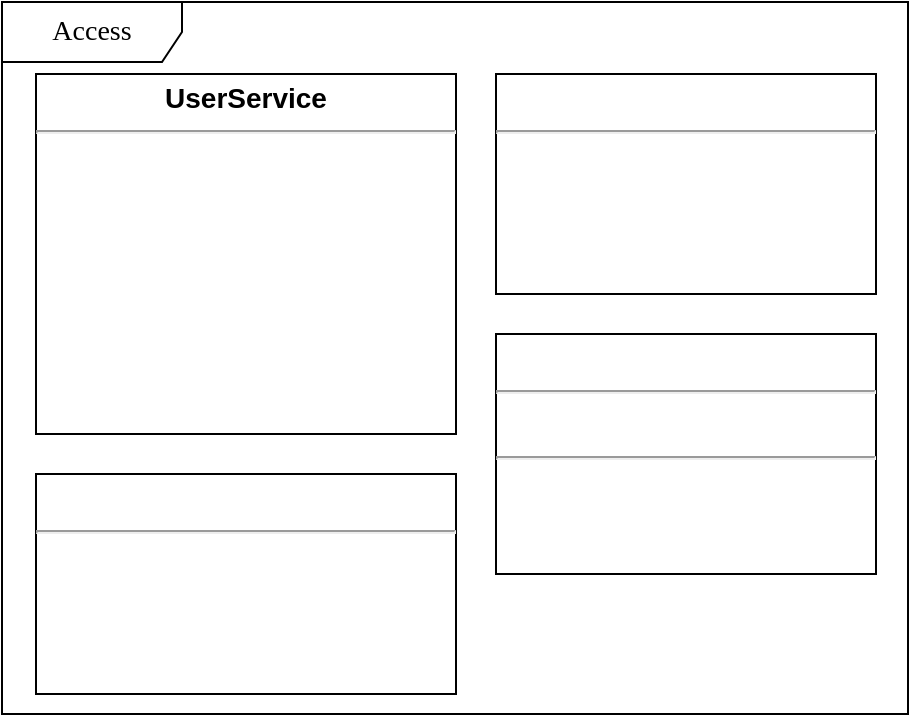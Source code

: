 <mxfile version="10.6.0" type="github"><diagram id="SkD5s17jmoaz0SgUAskm" name="第 1 页"><mxGraphModel dx="1007" dy="628" grid="1" gridSize="10" guides="1" tooltips="1" connect="1" arrows="1" fold="1" page="1" pageScale="1" pageWidth="850" pageHeight="1100" math="0" shadow="0"><root><mxCell id="0"/><mxCell id="1" parent="0"/><mxCell id="frGfKyTefLl28kIpb4xX-1" value="Access" style="shape=umlFrame;whiteSpace=wrap;html=1;rounded=0;shadow=0;comic=0;labelBackgroundColor=none;strokeColor=#000000;strokeWidth=1;fillColor=#ffffff;fontFamily=Verdana;fontSize=14;fontColor=#000000;align=center;width=90;height=30;" vertex="1" parent="1"><mxGeometry x="43" y="54" width="453" height="356" as="geometry"/></mxCell><mxCell id="frGfKyTefLl28kIpb4xX-3" value="&lt;p style=&quot;margin: 4px 0px 0px ; text-align: center ; font-size: 14px&quot;&gt;&lt;b&gt;UserService&lt;/b&gt;&lt;/p&gt;&lt;hr style=&quot;font-size: 14px&quot;&gt;&lt;p style=&quot;margin: 0px 0px 0px 4px ; font-size: 14px&quot;&gt;&lt;br&gt;&lt;/p&gt;" style="verticalAlign=top;align=left;overflow=fill;fontSize=14;fontFamily=Helvetica;html=1;" vertex="1" parent="1"><mxGeometry x="60" y="90" width="210" height="180" as="geometry"/></mxCell><mxCell id="frGfKyTefLl28kIpb4xX-4" value="&lt;p style=&quot;margin: 4px 0px 0px ; text-align: center ; font-size: 14px&quot;&gt;&lt;br&gt;&lt;/p&gt;&lt;hr style=&quot;font-size: 14px&quot;&gt;&lt;p style=&quot;margin: 0px 0px 0px 4px ; font-size: 14px&quot;&gt;&lt;br&gt;&lt;/p&gt;" style="verticalAlign=top;align=left;overflow=fill;fontSize=14;fontFamily=Helvetica;html=1;" vertex="1" parent="1"><mxGeometry x="290" y="90" width="190" height="110" as="geometry"/></mxCell><mxCell id="frGfKyTefLl28kIpb4xX-5" value="&lt;p style=&quot;margin: 4px 0px 0px ; text-align: center ; font-size: 14px&quot;&gt;&lt;br&gt;&lt;/p&gt;&lt;hr style=&quot;font-size: 14px&quot;&gt;&lt;p style=&quot;margin: 0px 0px 0px 4px ; font-size: 14px&quot;&gt;&lt;br&gt;&lt;/p&gt;" style="verticalAlign=top;align=left;overflow=fill;fontSize=14;fontFamily=Helvetica;html=1;" vertex="1" parent="1"><mxGeometry x="60" y="290" width="210" height="110" as="geometry"/></mxCell><mxCell id="frGfKyTefLl28kIpb4xX-6" value="&lt;p style=&quot;margin: 4px 0px 0px ; text-align: center ; font-size: 14px&quot;&gt;&lt;br&gt;&lt;/p&gt;&lt;hr style=&quot;font-size: 14px&quot;&gt;&lt;p style=&quot;margin: 0px 0px 0px 4px ; font-size: 14px&quot;&gt;&lt;br&gt;&lt;/p&gt;&lt;hr style=&quot;font-size: 14px&quot;&gt;&lt;p style=&quot;margin: 0px 0px 0px 4px ; font-size: 14px&quot;&gt;&lt;br&gt;&lt;/p&gt;" style="verticalAlign=top;align=left;overflow=fill;fontSize=14;fontFamily=Helvetica;html=1;" vertex="1" parent="1"><mxGeometry x="290" y="220" width="190" height="120" as="geometry"/></mxCell></root></mxGraphModel></diagram></mxfile>